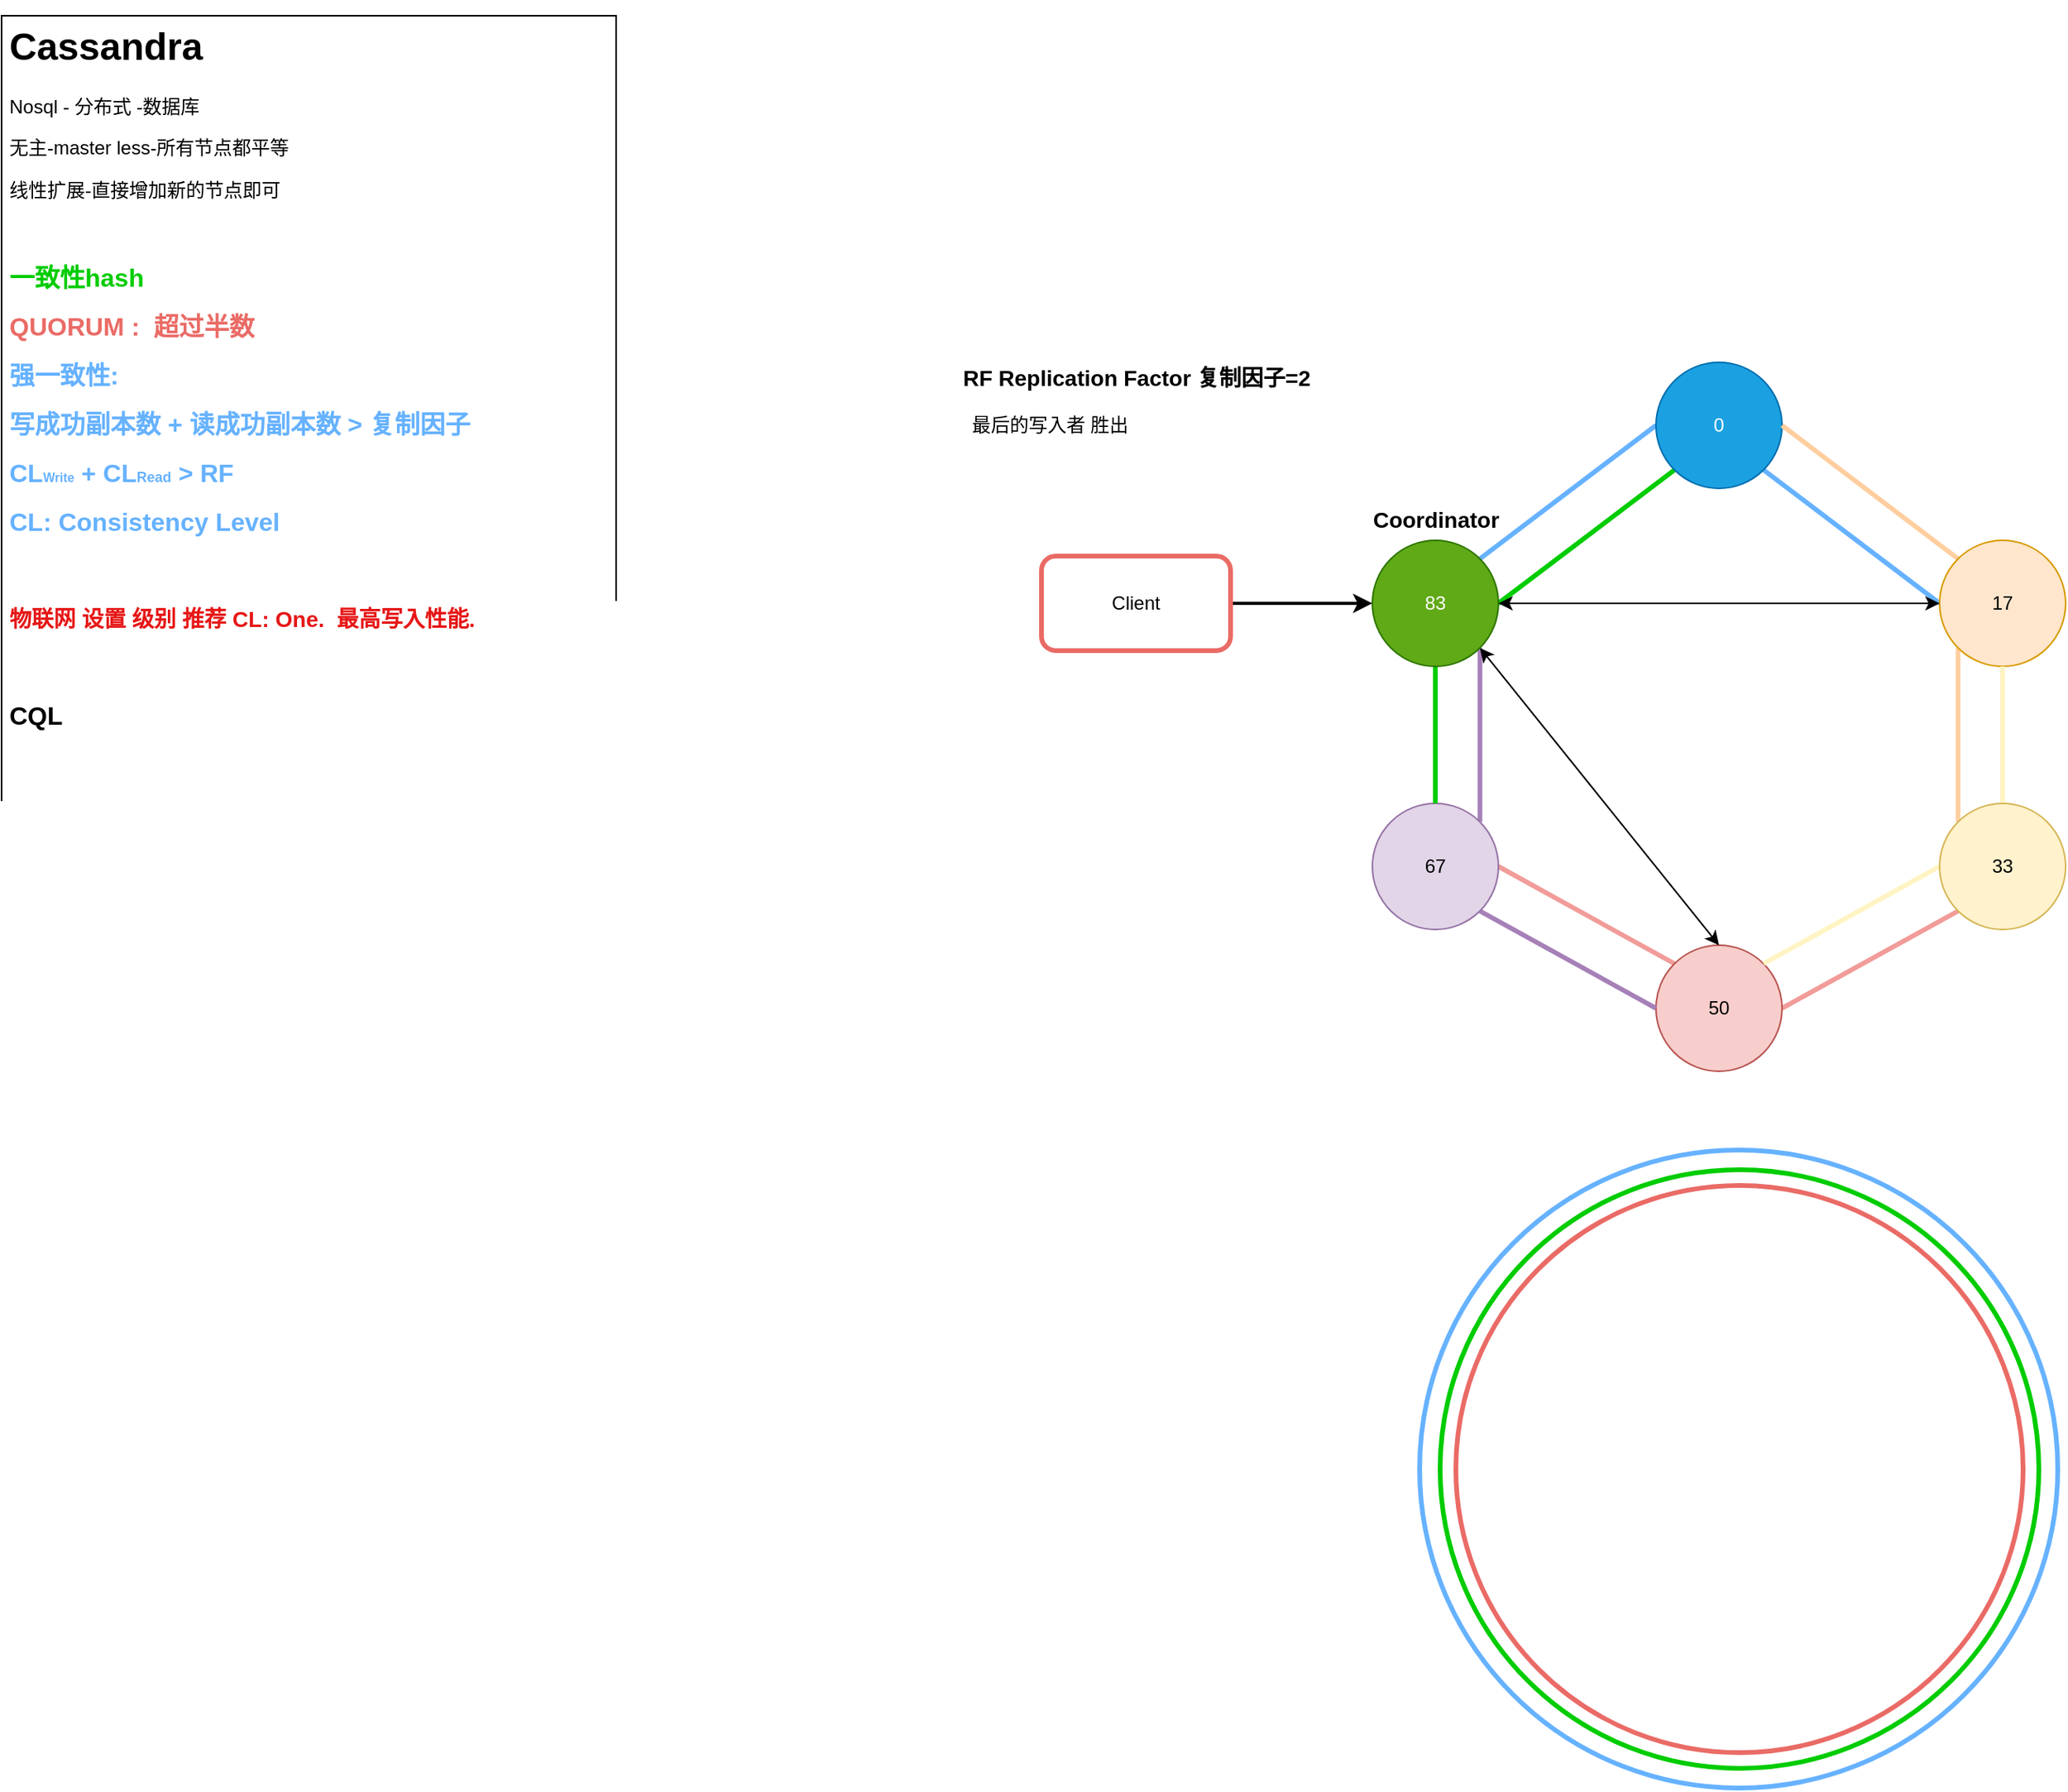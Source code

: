 <mxfile version="12.6.5" type="device"><diagram id="2OuVU0kaHSnllwLaU3tQ" name="Page-1"><mxGraphModel dx="946" dy="680" grid="1" gridSize="10" guides="1" tooltips="1" connect="1" arrows="1" fold="1" page="1" pageScale="1" pageWidth="1920" pageHeight="1200" math="0" shadow="0"><root><mxCell id="0"/><mxCell id="1" parent="0"/><mxCell id="NVjWljnD1QJz2eaeQMx4-17" value="" style="ellipse;whiteSpace=wrap;html=1;aspect=fixed;fillColor=none;strokeWidth=3;strokeColor=#00CC00;" vertex="1" parent="1"><mxGeometry x="923" y="742.5" width="380" height="380" as="geometry"/></mxCell><mxCell id="NVjWljnD1QJz2eaeQMx4-18" value="" style="ellipse;whiteSpace=wrap;html=1;aspect=fixed;fillColor=none;strokeWidth=3;strokeColor=#66B2FF;" vertex="1" parent="1"><mxGeometry x="910" y="730" width="405" height="405" as="geometry"/></mxCell><mxCell id="NVjWljnD1QJz2eaeQMx4-1" value="&lt;h1&gt;Cassandra&lt;/h1&gt;&lt;p&gt;Nosql - 分布式 -数据库&lt;/p&gt;&lt;p&gt;无主-master less-所有节点都平等&lt;/p&gt;&lt;p&gt;线性扩展-直接增加新的节点即可&lt;/p&gt;&lt;p&gt;&lt;br&gt;&lt;/p&gt;&lt;p&gt;&lt;font style=&quot;font-size: 16px&quot; color=&quot;#00cc00&quot;&gt;&lt;b&gt;一致性hash&lt;/b&gt;&lt;/font&gt;&lt;/p&gt;&lt;p&gt;&lt;b&gt;&lt;font color=&quot;#ea6b66&quot; style=&quot;font-size: 16px&quot;&gt;QUORUM :&amp;nbsp; 超过半数&lt;/font&gt;&lt;/b&gt;&lt;/p&gt;&lt;div&gt;&lt;b style=&quot;font-size: 16px ; color: rgb(102 , 178 , 255)&quot;&gt;强一致性:&amp;nbsp;&lt;/b&gt;&lt;br&gt;&lt;/div&gt;&lt;p&gt;&lt;font style=&quot;font-size: 16px&quot; color=&quot;#66b2ff&quot;&gt;&lt;b&gt;写成功副本数 + 读成功副本数 &amp;gt; 复制因子&lt;/b&gt;&lt;/font&gt;&lt;/p&gt;&lt;p&gt;&lt;b&gt;&lt;font color=&quot;#66b2ff&quot;&gt;&lt;span style=&quot;font-size: 16px&quot;&gt;CL&lt;/span&gt;&lt;font style=&quot;font-size: 8px&quot;&gt;Write&lt;/font&gt;&lt;span style=&quot;font-size: 16px&quot;&gt; + CL&lt;/span&gt;&lt;font style=&quot;font-size: 9px&quot;&gt;Read&lt;/font&gt;&lt;span style=&quot;font-size: 16px&quot;&gt; &amp;gt; RF&lt;/span&gt;&lt;/font&gt;&lt;/b&gt;&lt;/p&gt;&lt;p&gt;&lt;b&gt;&lt;span style=&quot;font-size: 16px&quot;&gt;&lt;font color=&quot;#66b2ff&quot;&gt;CL: Consistency Level&lt;/font&gt;&lt;/span&gt;&lt;/b&gt;&lt;/p&gt;&lt;p&gt;&lt;font color=&quot;#00cc00&quot;&gt;&lt;b&gt;&lt;span style=&quot;font-size: 16px&quot;&gt;&lt;br&gt;&lt;/span&gt;&lt;/b&gt;&lt;/font&gt;&lt;/p&gt;&lt;p&gt;&lt;b&gt;&lt;font style=&quot;font-size: 14px&quot; color=&quot;#e61717&quot;&gt;物联网 设置 级别 推荐 CL: One.&amp;nbsp; 最高写入性能.&lt;/font&gt;&lt;/b&gt;&lt;/p&gt;&lt;p&gt;&lt;font style=&quot;font-size: 16px&quot; color=&quot;#00cc00&quot;&gt;&lt;b&gt;&lt;br&gt;&lt;/b&gt;&lt;/font&gt;&lt;/p&gt;&lt;p&gt;&lt;font style=&quot;font-size: 16px&quot;&gt;&lt;b&gt;CQL&lt;/b&gt;&lt;/font&gt;&lt;/p&gt;&lt;p&gt;&lt;font style=&quot;font-size: 16px&quot; color=&quot;#00cc00&quot;&gt;&lt;b&gt;&lt;br&gt;&lt;/b&gt;&lt;/font&gt;&lt;/p&gt;&lt;p&gt;&lt;font style=&quot;font-size: 16px&quot; color=&quot;#00cc00&quot;&gt;&lt;b&gt;&lt;br&gt;&lt;/b&gt;&lt;/font&gt;&lt;/p&gt;" style="text;html=1;strokeColor=#000000;fillColor=none;spacing=5;spacingTop=-20;whiteSpace=wrap;overflow=hidden;rounded=0;" vertex="1" parent="1"><mxGeometry x="10" y="10" width="390" height="830" as="geometry"/></mxCell><mxCell id="NVjWljnD1QJz2eaeQMx4-2" value="" style="ellipse;whiteSpace=wrap;html=1;aspect=fixed;fillColor=none;strokeWidth=3;strokeColor=#EA6B66;" vertex="1" parent="1"><mxGeometry x="933" y="752.5" width="360" height="360" as="geometry"/></mxCell><mxCell id="NVjWljnD1QJz2eaeQMx4-23" style="edgeStyle=none;rounded=0;orthogonalLoop=1;jettySize=auto;html=1;exitX=0;exitY=0.5;exitDx=0;exitDy=0;entryX=1;entryY=0;entryDx=0;entryDy=0;strokeColor=#66B2FF;strokeWidth=3;endArrow=none;endFill=0;" edge="1" parent="1" source="NVjWljnD1QJz2eaeQMx4-3" target="NVjWljnD1QJz2eaeQMx4-8"><mxGeometry relative="1" as="geometry"/></mxCell><mxCell id="NVjWljnD1QJz2eaeQMx4-30" style="edgeStyle=none;rounded=0;orthogonalLoop=1;jettySize=auto;html=1;exitX=1;exitY=1;exitDx=0;exitDy=0;entryX=0;entryY=0.5;entryDx=0;entryDy=0;endArrow=none;endFill=0;strokeColor=#66B2FF;strokeWidth=3;" edge="1" parent="1" source="NVjWljnD1QJz2eaeQMx4-3" target="NVjWljnD1QJz2eaeQMx4-5"><mxGeometry relative="1" as="geometry"/></mxCell><mxCell id="NVjWljnD1QJz2eaeQMx4-35" style="edgeStyle=none;rounded=0;orthogonalLoop=1;jettySize=auto;html=1;exitX=0;exitY=1;exitDx=0;exitDy=0;entryX=1;entryY=0.5;entryDx=0;entryDy=0;endArrow=none;endFill=0;strokeColor=#00CC00;strokeWidth=3;" edge="1" parent="1" source="NVjWljnD1QJz2eaeQMx4-3" target="NVjWljnD1QJz2eaeQMx4-8"><mxGeometry relative="1" as="geometry"/></mxCell><mxCell id="NVjWljnD1QJz2eaeQMx4-3" value="0" style="ellipse;whiteSpace=wrap;html=1;aspect=fixed;strokeColor=#006EAF;fillColor=#1ba1e2;fontColor=#ffffff;" vertex="1" parent="1"><mxGeometry x="1060" y="230" width="80" height="80" as="geometry"/></mxCell><mxCell id="NVjWljnD1QJz2eaeQMx4-26" style="edgeStyle=none;rounded=0;orthogonalLoop=1;jettySize=auto;html=1;exitX=1;exitY=0.5;exitDx=0;exitDy=0;entryX=0;entryY=1;entryDx=0;entryDy=0;endArrow=none;endFill=0;strokeColor=#F19C99;strokeWidth=3;" edge="1" parent="1" source="NVjWljnD1QJz2eaeQMx4-4" target="NVjWljnD1QJz2eaeQMx4-6"><mxGeometry relative="1" as="geometry"/></mxCell><mxCell id="NVjWljnD1QJz2eaeQMx4-33" style="edgeStyle=none;rounded=0;orthogonalLoop=1;jettySize=auto;html=1;exitX=0;exitY=0;exitDx=0;exitDy=0;entryX=1;entryY=0.5;entryDx=0;entryDy=0;endArrow=none;endFill=0;strokeColor=#F19C99;strokeWidth=3;" edge="1" parent="1" source="NVjWljnD1QJz2eaeQMx4-4" target="NVjWljnD1QJz2eaeQMx4-7"><mxGeometry relative="1" as="geometry"/></mxCell><mxCell id="NVjWljnD1QJz2eaeQMx4-4" value="50" style="ellipse;whiteSpace=wrap;html=1;aspect=fixed;strokeColor=#b85450;fillColor=#f8cecc;" vertex="1" parent="1"><mxGeometry x="1060" y="600" width="80" height="80" as="geometry"/></mxCell><mxCell id="NVjWljnD1QJz2eaeQMx4-24" style="edgeStyle=none;rounded=0;orthogonalLoop=1;jettySize=auto;html=1;exitX=0;exitY=0;exitDx=0;exitDy=0;entryX=1;entryY=0.5;entryDx=0;entryDy=0;endArrow=none;endFill=0;strokeColor=#FFCE9F;strokeWidth=3;" edge="1" parent="1" source="NVjWljnD1QJz2eaeQMx4-5" target="NVjWljnD1QJz2eaeQMx4-3"><mxGeometry relative="1" as="geometry"/></mxCell><mxCell id="NVjWljnD1QJz2eaeQMx4-31" style="edgeStyle=none;rounded=0;orthogonalLoop=1;jettySize=auto;html=1;exitX=0;exitY=1;exitDx=0;exitDy=0;entryX=0;entryY=0;entryDx=0;entryDy=0;endArrow=none;endFill=0;strokeColor=#FFCE9F;strokeWidth=3;" edge="1" parent="1" source="NVjWljnD1QJz2eaeQMx4-5" target="NVjWljnD1QJz2eaeQMx4-6"><mxGeometry relative="1" as="geometry"/></mxCell><mxCell id="NVjWljnD1QJz2eaeQMx4-5" value="17" style="ellipse;whiteSpace=wrap;html=1;aspect=fixed;strokeColor=#d79b00;fillColor=#ffe6cc;" vertex="1" parent="1"><mxGeometry x="1240" y="343" width="80" height="80" as="geometry"/></mxCell><mxCell id="NVjWljnD1QJz2eaeQMx4-25" style="edgeStyle=none;rounded=0;orthogonalLoop=1;jettySize=auto;html=1;exitX=0.5;exitY=0;exitDx=0;exitDy=0;entryX=0.5;entryY=1;entryDx=0;entryDy=0;endArrow=none;endFill=0;strokeColor=#FFF4C3;strokeWidth=3;" edge="1" parent="1" source="NVjWljnD1QJz2eaeQMx4-6" target="NVjWljnD1QJz2eaeQMx4-5"><mxGeometry relative="1" as="geometry"/></mxCell><mxCell id="NVjWljnD1QJz2eaeQMx4-32" style="edgeStyle=none;rounded=0;orthogonalLoop=1;jettySize=auto;html=1;exitX=0;exitY=0.5;exitDx=0;exitDy=0;entryX=1;entryY=0;entryDx=0;entryDy=0;endArrow=none;endFill=0;strokeColor=#FFF4C3;strokeWidth=3;" edge="1" parent="1" source="NVjWljnD1QJz2eaeQMx4-6" target="NVjWljnD1QJz2eaeQMx4-4"><mxGeometry relative="1" as="geometry"/></mxCell><mxCell id="NVjWljnD1QJz2eaeQMx4-6" value="33" style="ellipse;whiteSpace=wrap;html=1;aspect=fixed;strokeColor=#d6b656;fillColor=#fff2cc;" vertex="1" parent="1"><mxGeometry x="1240" y="510" width="80" height="80" as="geometry"/></mxCell><mxCell id="NVjWljnD1QJz2eaeQMx4-27" style="edgeStyle=none;rounded=0;orthogonalLoop=1;jettySize=auto;html=1;exitX=1;exitY=1;exitDx=0;exitDy=0;entryX=0;entryY=0.5;entryDx=0;entryDy=0;endArrow=none;endFill=0;strokeColor=#A680B8;strokeWidth=3;" edge="1" parent="1" source="NVjWljnD1QJz2eaeQMx4-7" target="NVjWljnD1QJz2eaeQMx4-4"><mxGeometry relative="1" as="geometry"/></mxCell><mxCell id="NVjWljnD1QJz2eaeQMx4-34" style="edgeStyle=none;rounded=0;orthogonalLoop=1;jettySize=auto;html=1;exitX=1;exitY=0;exitDx=0;exitDy=0;entryX=1;entryY=1;entryDx=0;entryDy=0;endArrow=none;endFill=0;strokeColor=#A680B8;strokeWidth=3;" edge="1" parent="1" source="NVjWljnD1QJz2eaeQMx4-7" target="NVjWljnD1QJz2eaeQMx4-8"><mxGeometry relative="1" as="geometry"/></mxCell><mxCell id="NVjWljnD1QJz2eaeQMx4-7" value="67" style="ellipse;whiteSpace=wrap;html=1;aspect=fixed;strokeColor=#9673a6;fillColor=#e1d5e7;" vertex="1" parent="1"><mxGeometry x="880" y="510" width="80" height="80" as="geometry"/></mxCell><mxCell id="NVjWljnD1QJz2eaeQMx4-28" style="edgeStyle=none;rounded=0;orthogonalLoop=1;jettySize=auto;html=1;exitX=0.5;exitY=1;exitDx=0;exitDy=0;entryX=0.5;entryY=0;entryDx=0;entryDy=0;endArrow=none;endFill=0;strokeColor=#00CC00;strokeWidth=3;" edge="1" parent="1" source="NVjWljnD1QJz2eaeQMx4-8" target="NVjWljnD1QJz2eaeQMx4-7"><mxGeometry relative="1" as="geometry"/></mxCell><mxCell id="NVjWljnD1QJz2eaeQMx4-40" style="edgeStyle=none;rounded=0;orthogonalLoop=1;jettySize=auto;html=1;exitX=1;exitY=0.5;exitDx=0;exitDy=0;endArrow=classic;endFill=1;strokeColor=#000000;strokeWidth=1;startArrow=classic;startFill=1;" edge="1" parent="1" source="NVjWljnD1QJz2eaeQMx4-8" target="NVjWljnD1QJz2eaeQMx4-5"><mxGeometry relative="1" as="geometry"/></mxCell><mxCell id="NVjWljnD1QJz2eaeQMx4-41" style="edgeStyle=none;rounded=0;orthogonalLoop=1;jettySize=auto;html=1;exitX=1;exitY=1;exitDx=0;exitDy=0;entryX=0.5;entryY=0;entryDx=0;entryDy=0;endArrow=classic;endFill=1;strokeColor=#000000;strokeWidth=1;startArrow=classic;startFill=1;" edge="1" parent="1" source="NVjWljnD1QJz2eaeQMx4-8" target="NVjWljnD1QJz2eaeQMx4-4"><mxGeometry relative="1" as="geometry"/></mxCell><mxCell id="NVjWljnD1QJz2eaeQMx4-8" value="83" style="ellipse;whiteSpace=wrap;html=1;aspect=fixed;strokeColor=#2D7600;fillColor=#60a917;fontColor=#ffffff;" vertex="1" parent="1"><mxGeometry x="880" y="343" width="80" height="80" as="geometry"/></mxCell><mxCell id="NVjWljnD1QJz2eaeQMx4-16" value="&lt;b&gt;&lt;font style=&quot;font-size: 14px&quot;&gt;RF Replication Factor 复制因子=2&lt;/font&gt;&lt;/b&gt;" style="text;html=1;align=center;verticalAlign=middle;resizable=0;points=[];autosize=1;" vertex="1" parent="1"><mxGeometry x="610" y="230" width="240" height="20" as="geometry"/></mxCell><mxCell id="NVjWljnD1QJz2eaeQMx4-37" style="edgeStyle=none;rounded=0;orthogonalLoop=1;jettySize=auto;html=1;exitX=1;exitY=0.5;exitDx=0;exitDy=0;entryX=0;entryY=0.5;entryDx=0;entryDy=0;endArrow=classic;endFill=1;strokeColor=#000000;strokeWidth=2;" edge="1" parent="1" source="NVjWljnD1QJz2eaeQMx4-36" target="NVjWljnD1QJz2eaeQMx4-8"><mxGeometry relative="1" as="geometry"/></mxCell><mxCell id="NVjWljnD1QJz2eaeQMx4-36" value="Client" style="rounded=1;whiteSpace=wrap;html=1;strokeColor=#EA6B66;strokeWidth=3;" vertex="1" parent="1"><mxGeometry x="670" y="353" width="120" height="60" as="geometry"/></mxCell><mxCell id="NVjWljnD1QJz2eaeQMx4-38" value="&lt;font style=&quot;font-size: 14px&quot;&gt;&lt;b&gt;Coordinator&lt;/b&gt;&lt;/font&gt;" style="text;html=1;align=center;verticalAlign=middle;resizable=0;points=[];autosize=1;" vertex="1" parent="1"><mxGeometry x="870" y="320" width="100" height="20" as="geometry"/></mxCell><mxCell id="NVjWljnD1QJz2eaeQMx4-39" value="最后的写入者 胜出" style="text;html=1;align=center;verticalAlign=middle;resizable=0;points=[];autosize=1;" vertex="1" parent="1"><mxGeometry x="620" y="260" width="110" height="20" as="geometry"/></mxCell></root></mxGraphModel></diagram></mxfile>